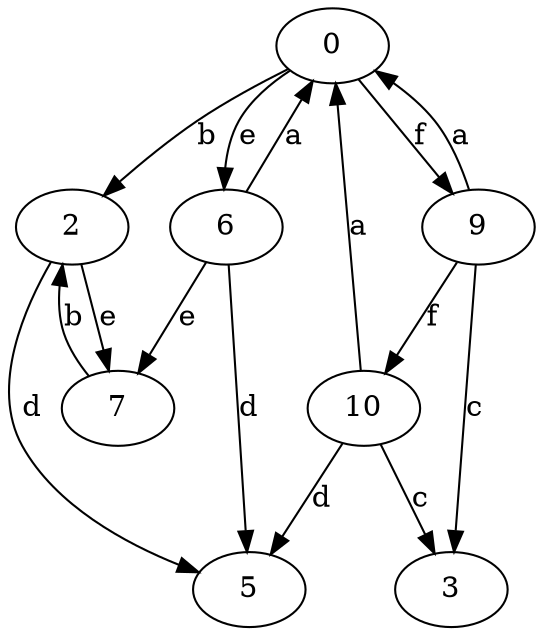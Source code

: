 strict digraph  {
0;
2;
3;
5;
6;
7;
9;
10;
0 -> 2  [label=b];
0 -> 6  [label=e];
0 -> 9  [label=f];
2 -> 5  [label=d];
2 -> 7  [label=e];
6 -> 0  [label=a];
6 -> 5  [label=d];
6 -> 7  [label=e];
7 -> 2  [label=b];
9 -> 0  [label=a];
9 -> 3  [label=c];
9 -> 10  [label=f];
10 -> 0  [label=a];
10 -> 3  [label=c];
10 -> 5  [label=d];
}

